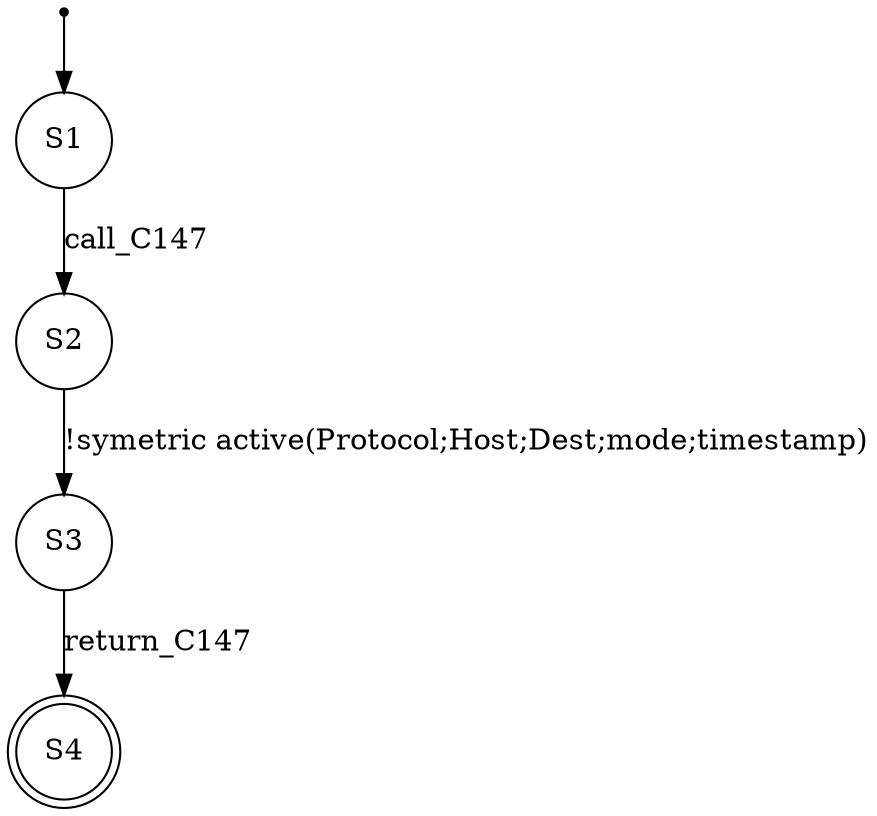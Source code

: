 digraph LTS {
S00[shape=point]
S1[label=S1,shape=circle];
S2[label=S2,shape=circle];
S3[label=S3,shape=circle];
S4[label=S4,shape=doublecircle];
S00 -> S1
S1 -> S2[label ="call_C147"];
S2 -> S3[label ="!symetric active(Protocol;Host;Dest;mode;timestamp)"];
S3 -> S4[label ="return_C147"];
}
